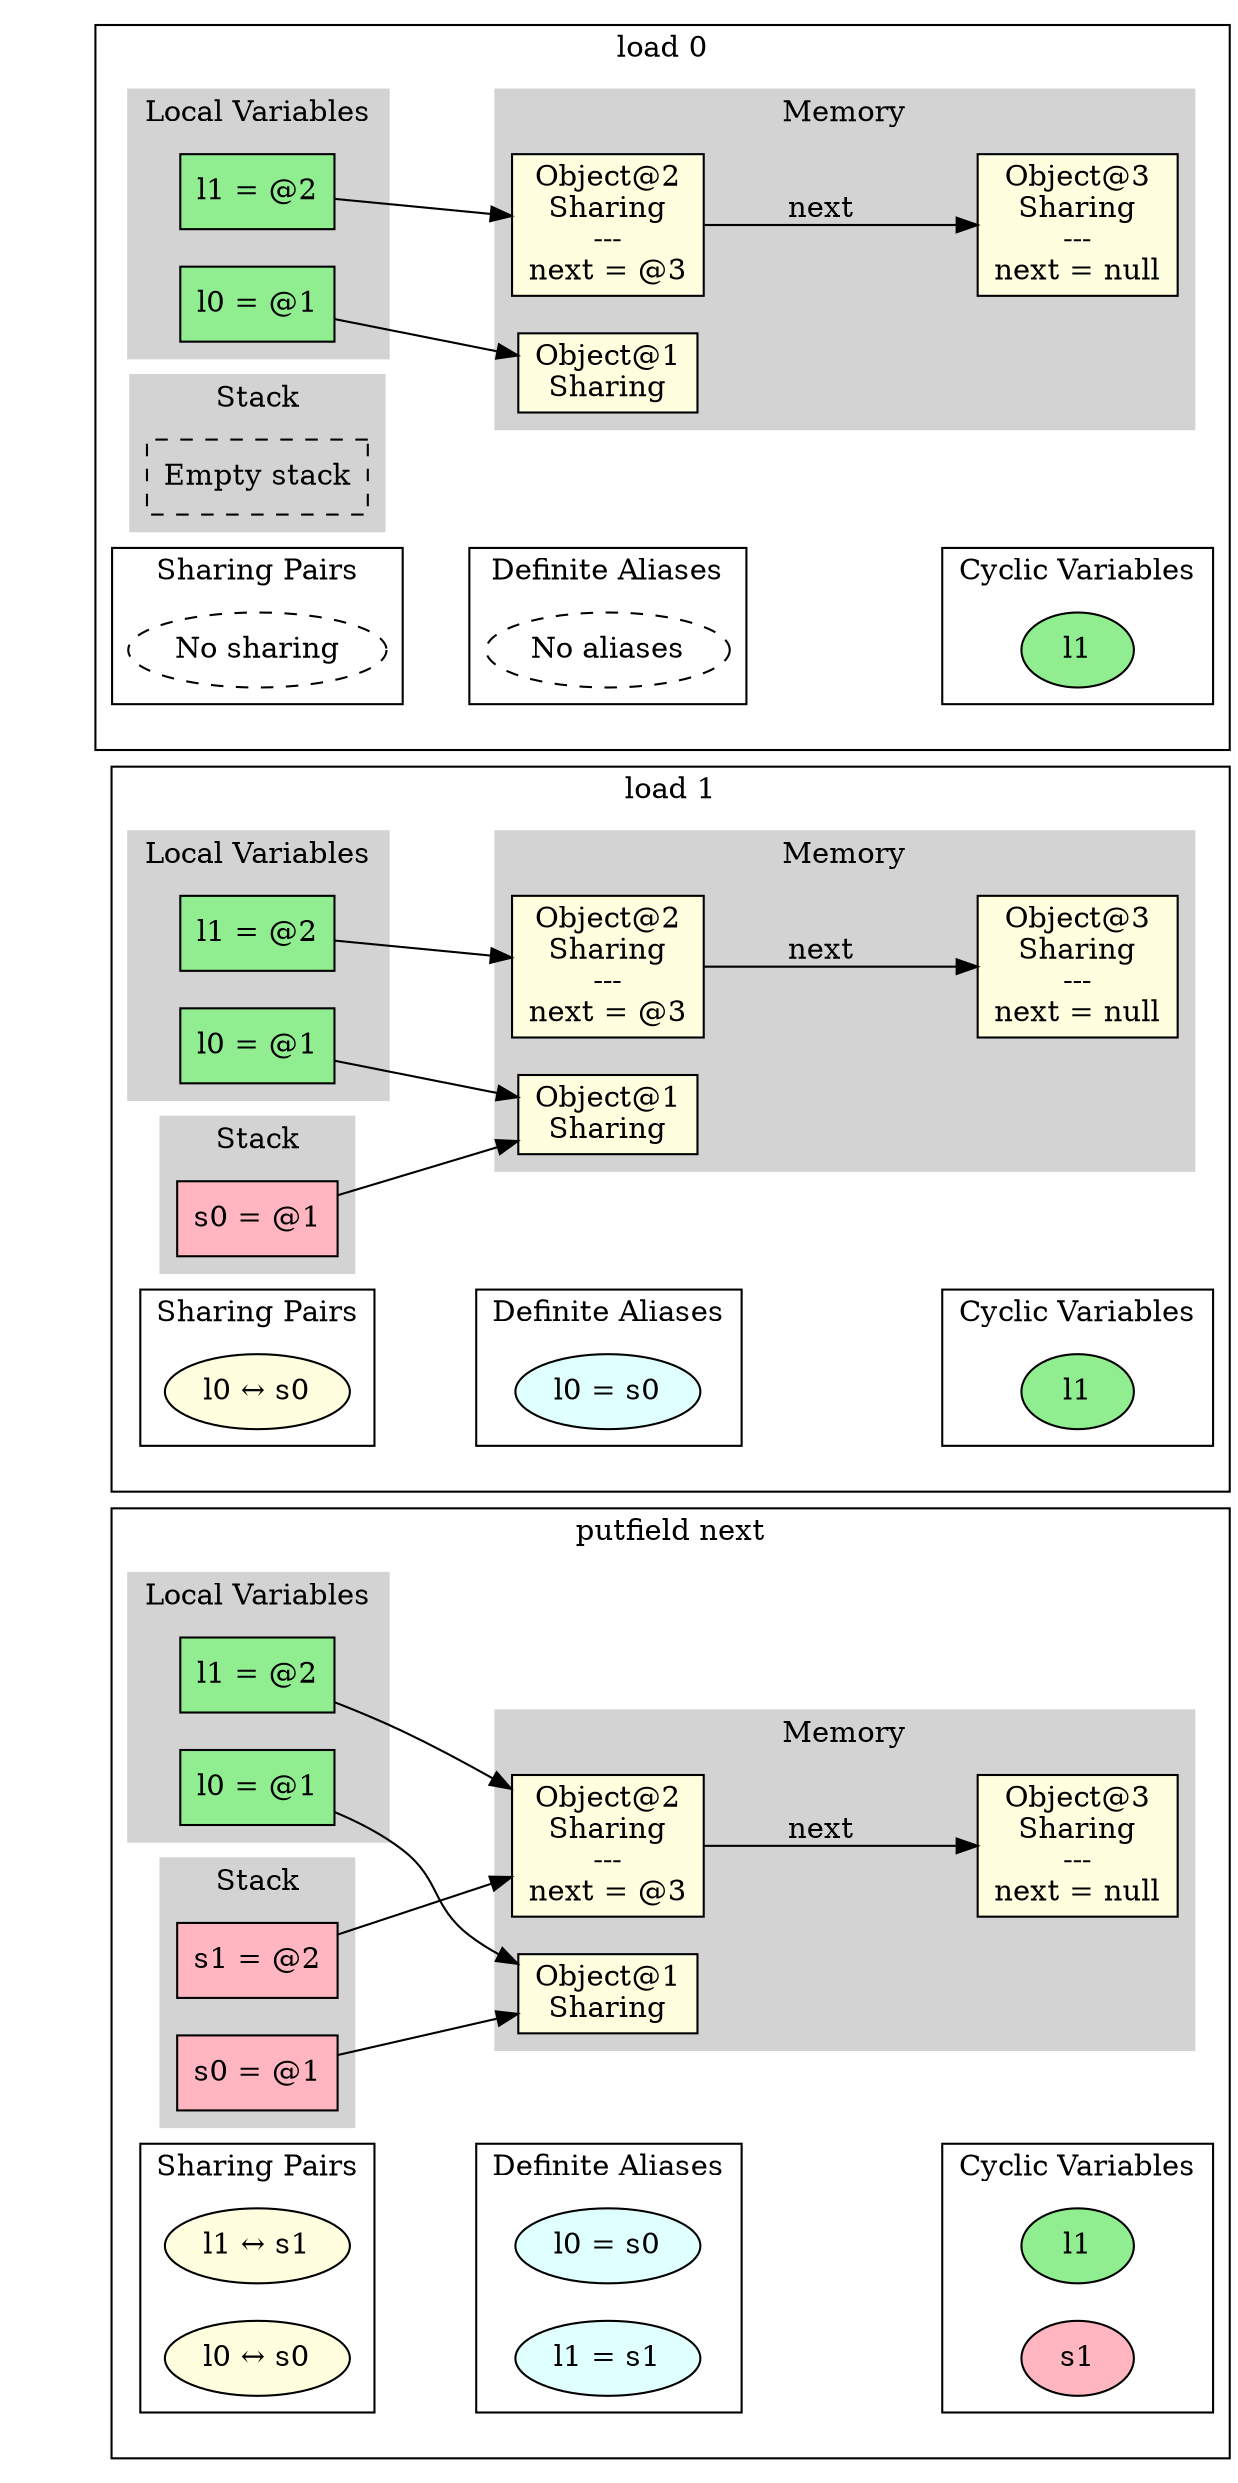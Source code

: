 digraph MemoryGraph {
 node [shape=box, style=filled, fillcolor=lightblue];
 rankdir=LR;

 // Invisible anchor subgraph
 subgraph cluster_anchor {
 style=invis;
 anchor [style=invis, shape=point, width=0, height=0];
 }

 // Starting point for subgraph ordering
 anchor_start [style=invis, shape=point];

 anchor_530939852755852 [style=invis, shape=point];
 anchor_start -> anchor_530939852755852 [style=invis];
 anchor_start = anchor_530939852755852;

 subgraph cluster_530939852755852 {
 anchor_530939852755852 [style=invis];
 label="load 0";
 subgraph cluster_locals_530939852755852 {
 label="Local Variables";
 style=filled;
 color=lightgrey;
 node [style=filled, fillcolor=lightgreen];
 "l0_530939852755852" [label="l0 = @1"];
 "l1_530939852755852" [label="l1 = @2"];
 }

 subgraph cluster_stack_530939852755852 {
 label="Stack";
 style=filled;
 color=lightgrey;
 node [style=filled, fillcolor=lightpink];
 "empty_stack_530939852755852" [label="Empty stack", style=dashed, fillcolor=white];
 }

 subgraph cluster_memory_530939852755852 {
 label="Memory";
 style=filled;
 color=lightgrey;
 node [style=filled, fillcolor=lightyellow];
 "obj1_530939852755852" [label="Object@1\nSharing"];
 "obj2_530939852755852" [label="Object@2\nSharing\n---\nnext = @3\n"];
 "obj3_530939852755852" [label="Object@3\nSharing\n---\nnext = null\n"];
 }

 "l0_530939852755852" -> "obj1_530939852755852";
 "l1_530939852755852" -> "obj2_530939852755852";
 "obj2_530939852755852" -> "obj3_530939852755852" [label="next"];

 // Sharing pairs
 subgraph cluster_sharing_530939852755852 {
 label="Sharing Pairs";
 node [shape=ellipse, style=filled, fillcolor=lightyellow];
 "empty_sharing_530939852755852" [label="No sharing", style=dashed, fillcolor=white];
 }

    // Alias pairs
    subgraph cluster_aliases_530939852755852 {
      label="Definite Aliases";
      node [shape=ellipse, style=filled, fillcolor=lightcyan];
      "empty_alias_530939852755852" [label="No aliases", style=dashed, fillcolor=white];
    }

 // Cyclic variables
 subgraph cluster_cyclic_530939852755852 {
 label="Cyclic Variables";
 node [shape=ellipse];
 "cyclic0_530939852755852" [label="l1", style=filled, fillcolor=lightgreen];
 }
 // Invisible edge for horizontal alignment
 "empty_sharing_530939852755852" -> "empty_alias_530939852755852" [style=invis, weight=10];
 // Invisible edge for horizontal alignment
 "empty_alias_530939852755852" -> "cyclic0_530939852755852" [style=invis, weight=10];
 }
 anchor_530939854834525 [style=invis, shape=point];
 anchor_start -> anchor_530939854834525 [style=invis];
 anchor_start = anchor_530939854834525;

 subgraph cluster_530939854834525 {
 anchor_530939854834525 [style=invis];
 label="load 1";
 subgraph cluster_locals_530939854834525 {
 label="Local Variables";
 style=filled;
 color=lightgrey;
 node [style=filled, fillcolor=lightgreen];
 "l0_530939854834525" [label="l0 = @1"];
 "l1_530939854834525" [label="l1 = @2"];
 }

 subgraph cluster_stack_530939854834525 {
 label="Stack";
 style=filled;
 color=lightgrey;
 node [style=filled, fillcolor=lightpink];
 "s0_530939854834525" [label="s0 = @1"];
 }

 subgraph cluster_memory_530939854834525 {
 label="Memory";
 style=filled;
 color=lightgrey;
 node [style=filled, fillcolor=lightyellow];
 "obj1_530939854834525" [label="Object@1\nSharing"];
 "obj2_530939854834525" [label="Object@2\nSharing\n---\nnext = @3\n"];
 "obj3_530939854834525" [label="Object@3\nSharing\n---\nnext = null\n"];
 }

 "l0_530939854834525" -> "obj1_530939854834525";
 "l1_530939854834525" -> "obj2_530939854834525";
 "s0_530939854834525" -> "obj1_530939854834525";
 "obj2_530939854834525" -> "obj3_530939854834525" [label="next"];

 // Sharing pairs
 subgraph cluster_sharing_530939854834525 {
 label="Sharing Pairs";
 node [shape=ellipse, style=filled, fillcolor=lightyellow];
 "pair0_530939854834525" [label="l0 ↔ s0"];
 }

    // Alias pairs
    subgraph cluster_aliases_530939854834525 {
      label="Definite Aliases";
      node [shape=ellipse, style=filled, fillcolor=lightcyan];
      "alias0_530939854834525" [label="l0 = s0"];
    }

 // Cyclic variables
 subgraph cluster_cyclic_530939854834525 {
 label="Cyclic Variables";
 node [shape=ellipse];
 "cyclic0_530939854834525" [label="l1", style=filled, fillcolor=lightgreen];
 }
 // Invisible edge for horizontal alignment
 "pair0_530939854834525" -> "alias0_530939854834525" [style=invis, weight=10];
 // Invisible edge for horizontal alignment
 "alias0_530939854834525" -> "cyclic0_530939854834525" [style=invis, weight=10];
 }
 anchor_530939857157101 [style=invis, shape=point];
 anchor_start -> anchor_530939857157101 [style=invis];
 anchor_start = anchor_530939857157101;

 subgraph cluster_530939857157101 {
 anchor_530939857157101 [style=invis];
 label="putfield next";
 subgraph cluster_locals_530939857157101 {
 label="Local Variables";
 style=filled;
 color=lightgrey;
 node [style=filled, fillcolor=lightgreen];
 "l0_530939857157101" [label="l0 = @1"];
 "l1_530939857157101" [label="l1 = @2"];
 }

 subgraph cluster_stack_530939857157101 {
 label="Stack";
 style=filled;
 color=lightgrey;
 node [style=filled, fillcolor=lightpink];
 "s0_530939857157101" [label="s0 = @1"];
 "s1_530939857157101" [label="s1 = @2"];
 }

 subgraph cluster_memory_530939857157101 {
 label="Memory";
 style=filled;
 color=lightgrey;
 node [style=filled, fillcolor=lightyellow];
 "obj1_530939857157101" [label="Object@1\nSharing"];
 "obj2_530939857157101" [label="Object@2\nSharing\n---\nnext = @3\n"];
 "obj3_530939857157101" [label="Object@3\nSharing\n---\nnext = null\n"];
 }

 "l0_530939857157101" -> "obj1_530939857157101";
 "l1_530939857157101" -> "obj2_530939857157101";
 "s0_530939857157101" -> "obj1_530939857157101";
 "s1_530939857157101" -> "obj2_530939857157101";
 "obj2_530939857157101" -> "obj3_530939857157101" [label="next"];

 // Sharing pairs
 subgraph cluster_sharing_530939857157101 {
 label="Sharing Pairs";
 node [shape=ellipse, style=filled, fillcolor=lightyellow];
 "pair0_530939857157101" [label="l1 ↔ s1"];
 "pair1_530939857157101" [label="l0 ↔ s0"];
 }

    // Alias pairs
    subgraph cluster_aliases_530939857157101 {
      label="Definite Aliases";
      node [shape=ellipse, style=filled, fillcolor=lightcyan];
      "alias0_530939857157101" [label="l0 = s0"];
      "alias1_530939857157101" [label="l1 = s1"];
    }

 // Cyclic variables
 subgraph cluster_cyclic_530939857157101 {
 label="Cyclic Variables";
 node [shape=ellipse];
 "cyclic0_530939857157101" [label="l1", style=filled, fillcolor=lightgreen];
 "cyclic1_530939857157101" [label="s1", style=filled, fillcolor=lightpink];
 }
 // Invisible edge for horizontal alignment
 "pair1_530939857157101" -> "alias1_530939857157101" [style=invis, weight=10];
 // Invisible edge for horizontal alignment
 "alias1_530939857157101" -> "cyclic1_530939857157101" [style=invis, weight=10];
 }
}
